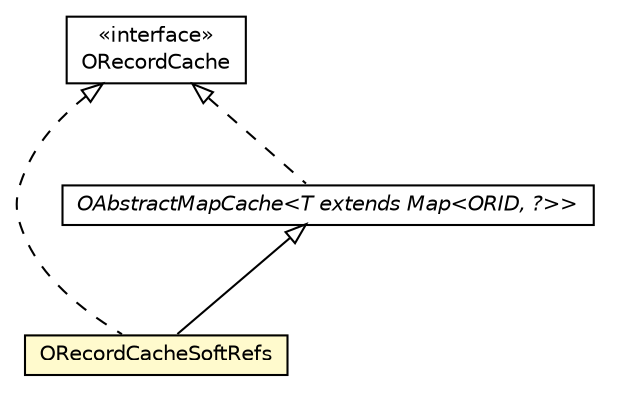 #!/usr/local/bin/dot
#
# Class diagram 
# Generated by UMLGraph version R5_6-24-gf6e263 (http://www.umlgraph.org/)
#

digraph G {
	edge [fontname="Helvetica",fontsize=10,labelfontname="Helvetica",labelfontsize=10];
	node [fontname="Helvetica",fontsize=10,shape=plaintext];
	nodesep=0.25;
	ranksep=0.5;
	// com.orientechnologies.orient.core.cache.ORecordCacheSoftRefs
	c2969380 [label=<<table title="com.orientechnologies.orient.core.cache.ORecordCacheSoftRefs" border="0" cellborder="1" cellspacing="0" cellpadding="2" port="p" bgcolor="lemonChiffon" href="./ORecordCacheSoftRefs.html">
		<tr><td><table border="0" cellspacing="0" cellpadding="1">
<tr><td align="center" balign="center"> ORecordCacheSoftRefs </td></tr>
		</table></td></tr>
		</table>>, URL="./ORecordCacheSoftRefs.html", fontname="Helvetica", fontcolor="black", fontsize=10.0];
	// com.orientechnologies.orient.core.cache.OAbstractMapCache<T extends java.util.Map<com.orientechnologies.orient.core.id.ORID, ?>>
	c2969382 [label=<<table title="com.orientechnologies.orient.core.cache.OAbstractMapCache" border="0" cellborder="1" cellspacing="0" cellpadding="2" port="p" href="./OAbstractMapCache.html">
		<tr><td><table border="0" cellspacing="0" cellpadding="1">
<tr><td align="center" balign="center"><font face="Helvetica-Oblique"> OAbstractMapCache&lt;T extends Map&lt;ORID, ?&gt;&gt; </font></td></tr>
		</table></td></tr>
		</table>>, URL="./OAbstractMapCache.html", fontname="Helvetica", fontcolor="black", fontsize=10.0];
	// com.orientechnologies.orient.core.cache.ORecordCache
	c2969384 [label=<<table title="com.orientechnologies.orient.core.cache.ORecordCache" border="0" cellborder="1" cellspacing="0" cellpadding="2" port="p" href="./ORecordCache.html">
		<tr><td><table border="0" cellspacing="0" cellpadding="1">
<tr><td align="center" balign="center"> &#171;interface&#187; </td></tr>
<tr><td align="center" balign="center"> ORecordCache </td></tr>
		</table></td></tr>
		</table>>, URL="./ORecordCache.html", fontname="Helvetica", fontcolor="black", fontsize=10.0];
	//com.orientechnologies.orient.core.cache.ORecordCacheSoftRefs extends com.orientechnologies.orient.core.cache.OAbstractMapCache<com.orientechnologies.orient.core.cache.OSoftRefsHashMap<com.orientechnologies.orient.core.id.ORID, com.orientechnologies.orient.core.record.ORecord>>
	c2969382:p -> c2969380:p [dir=back,arrowtail=empty];
	//com.orientechnologies.orient.core.cache.ORecordCacheSoftRefs implements com.orientechnologies.orient.core.cache.ORecordCache
	c2969384:p -> c2969380:p [dir=back,arrowtail=empty,style=dashed];
	//com.orientechnologies.orient.core.cache.OAbstractMapCache<T extends java.util.Map<com.orientechnologies.orient.core.id.ORID, ?>> implements com.orientechnologies.orient.core.cache.ORecordCache
	c2969384:p -> c2969382:p [dir=back,arrowtail=empty,style=dashed];
}

